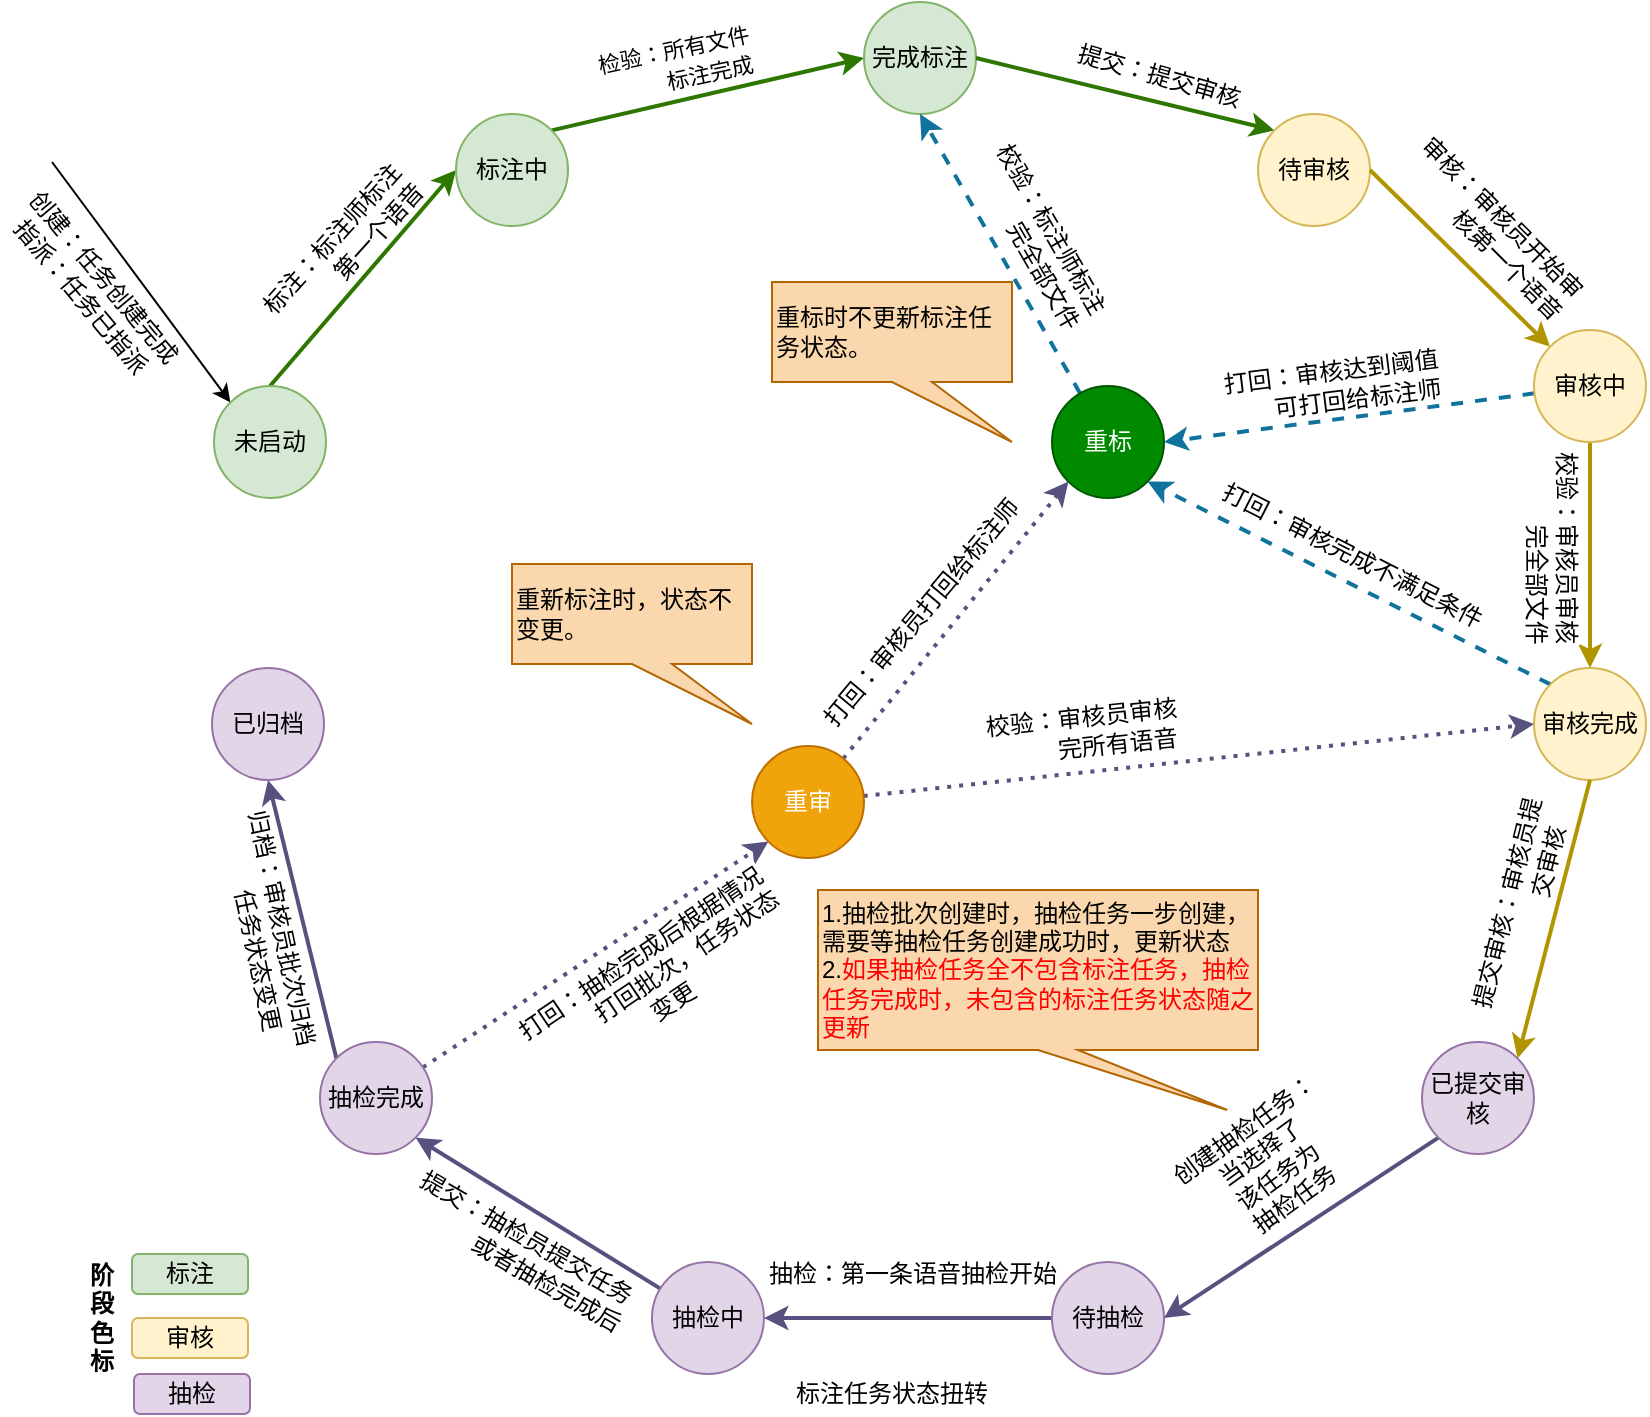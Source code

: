 <mxfile version="12.1.0" type="github" pages="1"><diagram id="7jFQWEKBJWH08LF9sNS9" name="第 1 页"><mxGraphModel dx="772" dy="532" grid="1" gridSize="10" guides="1" tooltips="1" connect="1" arrows="1" fold="1" page="1" pageScale="1" pageWidth="827" pageHeight="1169" math="0" shadow="0"><root><mxCell id="0"/><mxCell id="1" parent="0"/><mxCell id="PL_q6k4NAZZa_5ycfTa1-26" style="rounded=0;orthogonalLoop=1;jettySize=auto;html=1;entryX=0;entryY=0.5;entryDx=0;entryDy=0;fillColor=#60a917;strokeColor=#2D7600;exitX=0.5;exitY=0;exitDx=0;exitDy=0;strokeWidth=2;" parent="1" source="PL_q6k4NAZZa_5ycfTa1-1" target="PL_q6k4NAZZa_5ycfTa1-3" edge="1"><mxGeometry relative="1" as="geometry"/></mxCell><mxCell id="PL_q6k4NAZZa_5ycfTa1-32" value="标注：标注师标注&lt;br&gt;&amp;nbsp; &amp;nbsp; &amp;nbsp; &amp;nbsp; &amp;nbsp; &amp;nbsp;第一个语音" style="text;html=1;resizable=0;points=[];align=center;verticalAlign=middle;labelBackgroundColor=#ffffff;rotation=312;" parent="PL_q6k4NAZZa_5ycfTa1-26" vertex="1" connectable="0"><mxGeometry x="-0.019" y="2" relative="1" as="geometry"><mxPoint x="-9" y="-14" as="offset"/></mxGeometry></mxCell><mxCell id="PL_q6k4NAZZa_5ycfTa1-30" style="edgeStyle=none;rounded=0;orthogonalLoop=1;jettySize=auto;html=1;startArrow=classic;startFill=1;endArrow=none;endFill=0;exitX=0;exitY=0;exitDx=0;exitDy=0;" parent="1" source="PL_q6k4NAZZa_5ycfTa1-1" edge="1"><mxGeometry relative="1" as="geometry"><mxPoint x="30" y="144" as="targetPoint"/></mxGeometry></mxCell><mxCell id="HUFBvN-yXKdZDNxcfpUM-18" value="&lt;span style=&quot;text-align: left&quot;&gt;创建：任务创建完成&lt;/span&gt;&lt;br style=&quot;text-align: left&quot;&gt;&lt;span style=&quot;text-align: left&quot;&gt;指派：任务已指派&lt;/span&gt;" style="text;html=1;resizable=0;points=[];align=center;verticalAlign=middle;labelBackgroundColor=#ffffff;rotation=50;" parent="PL_q6k4NAZZa_5ycfTa1-30" vertex="1" connectable="0"><mxGeometry x="0.248" relative="1" as="geometry"><mxPoint x="-13.5" y="16.5" as="offset"/></mxGeometry></mxCell><mxCell id="PL_q6k4NAZZa_5ycfTa1-1" value="未启动" style="ellipse;whiteSpace=wrap;html=1;aspect=fixed;fillColor=#d5e8d4;strokeColor=#82b366;" parent="1" vertex="1"><mxGeometry x="111" y="256" width="56" height="56" as="geometry"/></mxCell><mxCell id="PL_q6k4NAZZa_5ycfTa1-27" value="" style="rounded=0;orthogonalLoop=1;jettySize=auto;html=1;entryX=0;entryY=0.5;entryDx=0;entryDy=0;fillColor=#60a917;strokeColor=#2D7600;exitX=1;exitY=0;exitDx=0;exitDy=0;strokeWidth=2;" parent="1" source="PL_q6k4NAZZa_5ycfTa1-3" target="PL_q6k4NAZZa_5ycfTa1-4" edge="1"><mxGeometry x="-0.167" y="42" relative="1" as="geometry"><mxPoint as="offset"/></mxGeometry></mxCell><mxCell id="PL_q6k4NAZZa_5ycfTa1-35" value="&lt;span style=&quot;font-size: 11px&quot;&gt;检验：所有文件&lt;/span&gt;&lt;br style=&quot;font-size: 11px&quot;&gt;&lt;span style=&quot;font-size: 11px&quot;&gt;&amp;nbsp; &amp;nbsp; &amp;nbsp; &amp;nbsp; &amp;nbsp; 标注完成&lt;/span&gt;" style="text;html=1;resizable=0;points=[];align=center;verticalAlign=middle;labelBackgroundColor=#ffffff;rotation=348;direction=south;" parent="PL_q6k4NAZZa_5ycfTa1-27" vertex="1" connectable="0"><mxGeometry x="-0.169" y="2" relative="1" as="geometry"><mxPoint x="-2.5" y="-16" as="offset"/></mxGeometry></mxCell><mxCell id="PL_q6k4NAZZa_5ycfTa1-3" value="标注中" style="ellipse;whiteSpace=wrap;html=1;aspect=fixed;fillColor=#d5e8d4;strokeColor=#82b366;" parent="1" vertex="1"><mxGeometry x="232" y="120" width="56" height="56" as="geometry"/></mxCell><mxCell id="PL_q6k4NAZZa_5ycfTa1-4" value="完成标注" style="ellipse;whiteSpace=wrap;html=1;aspect=fixed;fillColor=#d5e8d4;strokeColor=#82b366;" parent="1" vertex="1"><mxGeometry x="436" y="64" width="56" height="56" as="geometry"/></mxCell><mxCell id="ddIMEOaLe6l60YSl90KJ-6" style="edgeStyle=none;rounded=0;orthogonalLoop=1;jettySize=auto;html=1;entryX=0.5;entryY=1;entryDx=0;entryDy=0;startArrow=none;startFill=0;endArrow=classic;endFill=1;dashed=1;strokeWidth=2;fillColor=#b1ddf0;strokeColor=#10739e;" edge="1" parent="1" source="PL_q6k4NAZZa_5ycfTa1-5" target="PL_q6k4NAZZa_5ycfTa1-4"><mxGeometry relative="1" as="geometry"/></mxCell><mxCell id="ddIMEOaLe6l60YSl90KJ-14" value="&lt;span style=&quot;color: rgb(0 , 0 , 0)&quot;&gt;校验：标注师标注&lt;/span&gt;&lt;br style=&quot;color: rgb(0 , 0 , 0)&quot;&gt;&lt;span style=&quot;color: rgb(0 , 0 , 0)&quot;&gt;&amp;nbsp; &amp;nbsp; &amp;nbsp; &amp;nbsp; &amp;nbsp; &amp;nbsp;完全部文件&lt;/span&gt;" style="text;html=1;resizable=0;points=[];align=center;verticalAlign=middle;labelBackgroundColor=#ffffff;fontColor=#006633;rotation=60;" vertex="1" connectable="0" parent="ddIMEOaLe6l60YSl90KJ-6"><mxGeometry x="0.114" y="-2" relative="1" as="geometry"><mxPoint x="22" y="-0.5" as="offset"/></mxGeometry></mxCell><mxCell id="PL_q6k4NAZZa_5ycfTa1-5" value="重标" style="ellipse;whiteSpace=wrap;html=1;aspect=fixed;fillColor=#008a00;strokeColor=#005700;fontColor=#ffffff;" parent="1" vertex="1"><mxGeometry x="530" y="256" width="56" height="56" as="geometry"/></mxCell><mxCell id="ddIMEOaLe6l60YSl90KJ-3" style="edgeStyle=none;rounded=0;orthogonalLoop=1;jettySize=auto;html=1;exitX=0;exitY=0;exitDx=0;exitDy=0;entryX=1;entryY=1;entryDx=0;entryDy=0;startArrow=none;startFill=0;endArrow=classic;endFill=1;strokeWidth=2;fillColor=#b1ddf0;strokeColor=#10739e;dashed=1;" edge="1" parent="1" source="PL_q6k4NAZZa_5ycfTa1-6" target="PL_q6k4NAZZa_5ycfTa1-5"><mxGeometry relative="1" as="geometry"/></mxCell><mxCell id="ddIMEOaLe6l60YSl90KJ-12" value="打回：审核完成不满足条件" style="text;html=1;resizable=0;points=[];align=center;verticalAlign=middle;labelBackgroundColor=#ffffff;rotation=27;" vertex="1" connectable="0" parent="ddIMEOaLe6l60YSl90KJ-3"><mxGeometry x="0.41" relative="1" as="geometry"><mxPoint x="43" y="6.5" as="offset"/></mxGeometry></mxCell><mxCell id="PL_q6k4NAZZa_5ycfTa1-6" value="审核完成" style="ellipse;whiteSpace=wrap;html=1;aspect=fixed;fillColor=#fff2cc;strokeColor=#d6b656;" parent="1" vertex="1"><mxGeometry x="771" y="397" width="56" height="56" as="geometry"/></mxCell><mxCell id="PL_q6k4NAZZa_5ycfTa1-25" style="rounded=0;orthogonalLoop=1;jettySize=auto;html=1;entryX=1;entryY=0.5;entryDx=0;entryDy=0;elbow=vertical;fillColor=#60a917;strokeColor=#2D7600;exitX=0;exitY=0;exitDx=0;exitDy=0;startArrow=classic;startFill=1;endArrow=none;endFill=0;strokeWidth=2;" parent="1" source="PL_q6k4NAZZa_5ycfTa1-7" target="PL_q6k4NAZZa_5ycfTa1-4" edge="1"><mxGeometry relative="1" as="geometry"/></mxCell><mxCell id="PL_q6k4NAZZa_5ycfTa1-38" value="提交：提交审核" style="text;html=1;resizable=0;points=[];align=center;verticalAlign=middle;labelBackgroundColor=#ffffff;rotation=16;" parent="PL_q6k4NAZZa_5ycfTa1-25" vertex="1" connectable="0"><mxGeometry x="-0.162" relative="1" as="geometry"><mxPoint x="4" y="-12" as="offset"/></mxGeometry></mxCell><mxCell id="PL_q6k4NAZZa_5ycfTa1-7" value="待审核" style="ellipse;whiteSpace=wrap;html=1;aspect=fixed;fillColor=#fff2cc;strokeColor=#d6b656;" parent="1" vertex="1"><mxGeometry x="633" y="120" width="56" height="56" as="geometry"/></mxCell><mxCell id="PL_q6k4NAZZa_5ycfTa1-15" style="rounded=0;orthogonalLoop=1;jettySize=auto;html=1;entryX=1;entryY=0.5;entryDx=0;entryDy=0;fillColor=#e3c800;strokeColor=#B09500;startArrow=classic;startFill=1;endArrow=none;endFill=0;strokeWidth=2;" parent="1" source="PL_q6k4NAZZa_5ycfTa1-13" target="PL_q6k4NAZZa_5ycfTa1-7" edge="1"><mxGeometry relative="1" as="geometry"/></mxCell><mxCell id="HUFBvN-yXKdZDNxcfpUM-19" value="审核：审核员开始审&lt;br&gt;&amp;nbsp; &amp;nbsp; &amp;nbsp; &amp;nbsp; &amp;nbsp; &amp;nbsp;核第一个语音" style="text;html=1;resizable=0;points=[];align=center;verticalAlign=middle;labelBackgroundColor=#ffffff;rotation=45;" parent="PL_q6k4NAZZa_5ycfTa1-15" vertex="1" connectable="0"><mxGeometry x="0.247" y="-1" relative="1" as="geometry"><mxPoint x="26.5" y="-4.5" as="offset"/></mxGeometry></mxCell><mxCell id="PL_q6k4NAZZa_5ycfTa1-17" style="rounded=0;orthogonalLoop=1;jettySize=auto;html=1;fillColor=#e3c800;strokeColor=#B09500;entryX=1;entryY=0;entryDx=0;entryDy=0;exitX=0.5;exitY=1;exitDx=0;exitDy=0;strokeWidth=2;" parent="1" source="PL_q6k4NAZZa_5ycfTa1-6" target="HUFBvN-yXKdZDNxcfpUM-1" edge="1"><mxGeometry relative="1" as="geometry"><mxPoint x="564.718" y="689.165" as="targetPoint"/></mxGeometry></mxCell><mxCell id="PL_q6k4NAZZa_5ycfTa1-40" value="提交审核：审核员提&lt;br&gt;&amp;nbsp; &amp;nbsp; &amp;nbsp; &amp;nbsp; &amp;nbsp; &amp;nbsp; &amp;nbsp; &amp;nbsp;交审核" style="text;html=1;resizable=0;points=[];align=center;verticalAlign=middle;labelBackgroundColor=#ffffff;rotation=284;" parent="PL_q6k4NAZZa_5ycfTa1-17" vertex="1" connectable="0"><mxGeometry x="0.177" relative="1" as="geometry"><mxPoint x="-13.5" y="-17.5" as="offset"/></mxGeometry></mxCell><mxCell id="ddIMEOaLe6l60YSl90KJ-2" style="rounded=0;orthogonalLoop=1;jettySize=auto;html=1;entryX=0.5;entryY=0;entryDx=0;entryDy=0;startArrow=none;startFill=0;endArrow=classic;endFill=1;strokeWidth=2;fillColor=#e3c800;strokeColor=#B09500;" edge="1" parent="1" source="PL_q6k4NAZZa_5ycfTa1-13" target="PL_q6k4NAZZa_5ycfTa1-6"><mxGeometry relative="1" as="geometry"/></mxCell><mxCell id="ddIMEOaLe6l60YSl90KJ-11" value="校验：审核员审核&lt;br&gt;&amp;nbsp; &amp;nbsp; &amp;nbsp; &amp;nbsp; &amp;nbsp; &amp;nbsp;完全部文件" style="text;html=1;resizable=0;points=[];align=center;verticalAlign=middle;labelBackgroundColor=#ffffff;rotation=90;" vertex="1" connectable="0" parent="ddIMEOaLe6l60YSl90KJ-2"><mxGeometry x="-0.611" y="-1" relative="1" as="geometry"><mxPoint x="-18" y="30" as="offset"/></mxGeometry></mxCell><mxCell id="ddIMEOaLe6l60YSl90KJ-9" style="edgeStyle=none;rounded=0;orthogonalLoop=1;jettySize=auto;html=1;startArrow=none;startFill=0;endArrow=classic;endFill=1;entryX=1;entryY=0.5;entryDx=0;entryDy=0;strokeWidth=2;fillColor=#b1ddf0;strokeColor=#10739e;dashed=1;" edge="1" parent="1" source="PL_q6k4NAZZa_5ycfTa1-13" target="PL_q6k4NAZZa_5ycfTa1-5"><mxGeometry relative="1" as="geometry"><mxPoint x="590" y="280" as="targetPoint"/></mxGeometry></mxCell><mxCell id="ddIMEOaLe6l60YSl90KJ-10" value="打回：审核达到阈值&lt;br&gt;&amp;nbsp; &amp;nbsp; &amp;nbsp; &amp;nbsp;可打回给标注师" style="text;html=1;resizable=0;points=[];align=center;verticalAlign=middle;labelBackgroundColor=#ffffff;rotation=353;" vertex="1" connectable="0" parent="ddIMEOaLe6l60YSl90KJ-9"><mxGeometry x="0.317" y="-2" relative="1" as="geometry"><mxPoint x="21" y="-17.5" as="offset"/></mxGeometry></mxCell><mxCell id="PL_q6k4NAZZa_5ycfTa1-13" value="审核中" style="ellipse;whiteSpace=wrap;html=1;aspect=fixed;fillColor=#fff2cc;strokeColor=#d6b656;" parent="1" vertex="1"><mxGeometry x="771" y="228" width="56" height="56" as="geometry"/></mxCell><mxCell id="PL_q6k4NAZZa_5ycfTa1-21" style="rounded=0;orthogonalLoop=1;jettySize=auto;html=1;entryX=0.5;entryY=1;entryDx=0;entryDy=0;fillColor=#d0cee2;strokeColor=#56517e;exitX=0;exitY=0;exitDx=0;exitDy=0;strokeWidth=2;" parent="1" source="PL_q6k4NAZZa_5ycfTa1-18" target="PL_q6k4NAZZa_5ycfTa1-20" edge="1"><mxGeometry relative="1" as="geometry"/></mxCell><mxCell id="PL_q6k4NAZZa_5ycfTa1-50" value="归档：审核员批次归档&lt;br&gt;&amp;nbsp; &amp;nbsp; &amp;nbsp; &amp;nbsp; 任务状态变更" style="text;html=1;resizable=0;points=[];align=center;verticalAlign=middle;labelBackgroundColor=#ffffff;rotation=78;" parent="PL_q6k4NAZZa_5ycfTa1-21" vertex="1" connectable="0"><mxGeometry x="0.217" y="-1" relative="1" as="geometry"><mxPoint x="-14.5" y="20" as="offset"/></mxGeometry></mxCell><mxCell id="PL_q6k4NAZZa_5ycfTa1-23" style="rounded=0;orthogonalLoop=1;jettySize=auto;html=1;entryX=0;entryY=1;entryDx=0;entryDy=0;fillColor=#d0cee2;strokeColor=#56517e;strokeWidth=2;dashed=1;dashPattern=1 2;" parent="1" source="PL_q6k4NAZZa_5ycfTa1-18" target="PL_q6k4NAZZa_5ycfTa1-22" edge="1"><mxGeometry relative="1" as="geometry"/></mxCell><mxCell id="PL_q6k4NAZZa_5ycfTa1-49" value="打回：抽检完成后根据情况&lt;br&gt;&amp;nbsp; &amp;nbsp; &amp;nbsp; &amp;nbsp; &amp;nbsp; &amp;nbsp;打回批次，任务状态&lt;br&gt;变更" style="text;html=1;resizable=0;points=[];align=center;verticalAlign=middle;labelBackgroundColor=#ffffff;rotation=326;" parent="PL_q6k4NAZZa_5ycfTa1-23" vertex="1" connectable="0"><mxGeometry x="-0.484" y="1" relative="1" as="geometry"><mxPoint x="72" y="-15" as="offset"/></mxGeometry></mxCell><mxCell id="PL_q6k4NAZZa_5ycfTa1-18" value="抽检完成" style="ellipse;whiteSpace=wrap;html=1;aspect=fixed;fillColor=#e1d5e7;strokeColor=#9673a6;" parent="1" vertex="1"><mxGeometry x="164" y="584" width="56" height="56" as="geometry"/></mxCell><mxCell id="PL_q6k4NAZZa_5ycfTa1-20" value="已归档" style="ellipse;whiteSpace=wrap;html=1;aspect=fixed;fillColor=#e1d5e7;strokeColor=#9673a6;" parent="1" vertex="1"><mxGeometry x="110" y="397" width="56" height="56" as="geometry"/></mxCell><mxCell id="PL_q6k4NAZZa_5ycfTa1-24" style="rounded=0;orthogonalLoop=1;jettySize=auto;html=1;entryX=0;entryY=0.5;entryDx=0;entryDy=0;fillColor=#d0cee2;strokeColor=#56517e;strokeWidth=2;dashed=1;dashPattern=1 2;" parent="1" source="PL_q6k4NAZZa_5ycfTa1-22" target="PL_q6k4NAZZa_5ycfTa1-6" edge="1"><mxGeometry relative="1" as="geometry"/></mxCell><mxCell id="PL_q6k4NAZZa_5ycfTa1-51" value="校验：审核员审核&lt;br&gt;&amp;nbsp; &amp;nbsp; &amp;nbsp; &amp;nbsp; &amp;nbsp; 完所有语音" style="text;html=1;resizable=0;points=[];align=center;verticalAlign=middle;labelBackgroundColor=#ffffff;rotation=354;" parent="PL_q6k4NAZZa_5ycfTa1-24" vertex="1" connectable="0"><mxGeometry x="-0.411" y="2" relative="1" as="geometry"><mxPoint x="10.5" y="-19.5" as="offset"/></mxGeometry></mxCell><mxCell id="ddIMEOaLe6l60YSl90KJ-7" style="edgeStyle=none;rounded=0;orthogonalLoop=1;jettySize=auto;html=1;entryX=0;entryY=1;entryDx=0;entryDy=0;startArrow=none;startFill=0;endArrow=classic;endFill=1;strokeWidth=2;fillColor=#d0cee2;strokeColor=#56517e;dashed=1;dashPattern=1 2;" edge="1" parent="1" source="PL_q6k4NAZZa_5ycfTa1-22" target="PL_q6k4NAZZa_5ycfTa1-5"><mxGeometry relative="1" as="geometry"/></mxCell><mxCell id="ddIMEOaLe6l60YSl90KJ-13" value="打回：审核员打回给标注师" style="text;html=1;resizable=0;points=[];align=center;verticalAlign=middle;labelBackgroundColor=#ffffff;rotation=310;" vertex="1" connectable="0" parent="ddIMEOaLe6l60YSl90KJ-7"><mxGeometry x="-0.283" y="3" relative="1" as="geometry"><mxPoint x="0.5" y="-20.5" as="offset"/></mxGeometry></mxCell><mxCell id="PL_q6k4NAZZa_5ycfTa1-22" value="重审" style="ellipse;whiteSpace=wrap;html=1;aspect=fixed;fillColor=#f0a30a;strokeColor=#BD7000;fontColor=#ffffff;" parent="1" vertex="1"><mxGeometry x="380" y="436" width="56" height="56" as="geometry"/></mxCell><mxCell id="PL_q6k4NAZZa_5ycfTa1-29" value="标注任务状态扭转" style="text;html=1;strokeColor=none;fillColor=none;align=center;verticalAlign=middle;whiteSpace=wrap;rounded=0;" parent="1" vertex="1"><mxGeometry x="400" y="750" width="100" height="20" as="geometry"/></mxCell><mxCell id="PL_q6k4NAZZa_5ycfTa1-45" style="edgeStyle=none;rounded=0;orthogonalLoop=1;jettySize=auto;html=1;entryX=1;entryY=0.5;entryDx=0;entryDy=0;startArrow=none;startFill=0;endArrow=classic;endFill=1;fillColor=#d0cee2;strokeColor=#56517e;strokeWidth=2;" parent="1" source="PL_q6k4NAZZa_5ycfTa1-42" target="PL_q6k4NAZZa_5ycfTa1-43" edge="1"><mxGeometry relative="1" as="geometry"/></mxCell><mxCell id="PL_q6k4NAZZa_5ycfTa1-47" value="抽检：第一条语音抽检开始" style="text;html=1;resizable=0;points=[];align=center;verticalAlign=middle;labelBackgroundColor=#ffffff;" parent="PL_q6k4NAZZa_5ycfTa1-45" vertex="1" connectable="0"><mxGeometry x="0.4" y="-1" relative="1" as="geometry"><mxPoint x="31" y="-21" as="offset"/></mxGeometry></mxCell><mxCell id="PL_q6k4NAZZa_5ycfTa1-42" value="待抽检" style="ellipse;whiteSpace=wrap;html=1;aspect=fixed;fillColor=#e1d5e7;strokeColor=#9673a6;" parent="1" vertex="1"><mxGeometry x="530" y="694" width="56" height="56" as="geometry"/></mxCell><mxCell id="PL_q6k4NAZZa_5ycfTa1-46" style="edgeStyle=none;rounded=0;orthogonalLoop=1;jettySize=auto;html=1;entryX=1;entryY=1;entryDx=0;entryDy=0;startArrow=none;startFill=0;endArrow=classic;endFill=1;fillColor=#d0cee2;strokeColor=#56517e;strokeWidth=2;" parent="1" source="PL_q6k4NAZZa_5ycfTa1-43" target="PL_q6k4NAZZa_5ycfTa1-18" edge="1"><mxGeometry relative="1" as="geometry"/></mxCell><mxCell id="PL_q6k4NAZZa_5ycfTa1-48" value="提交：抽检员提交任务&lt;br&gt;&amp;nbsp; &amp;nbsp; &amp;nbsp; &amp;nbsp; &amp;nbsp; &amp;nbsp; &amp;nbsp;或者抽检完成后&amp;nbsp;" style="text;html=1;resizable=0;points=[];align=center;verticalAlign=middle;labelBackgroundColor=#ffffff;rotation=30;" parent="PL_q6k4NAZZa_5ycfTa1-46" vertex="1" connectable="0"><mxGeometry x="0.28" relative="1" as="geometry"><mxPoint x="7.5" y="29" as="offset"/></mxGeometry></mxCell><mxCell id="PL_q6k4NAZZa_5ycfTa1-43" value="抽检中" style="ellipse;whiteSpace=wrap;html=1;aspect=fixed;fillColor=#e1d5e7;strokeColor=#9673a6;" parent="1" vertex="1"><mxGeometry x="330" y="694" width="56" height="56" as="geometry"/></mxCell><mxCell id="PL_q6k4NAZZa_5ycfTa1-53" style="edgeStyle=none;rounded=0;orthogonalLoop=1;jettySize=auto;html=1;exitX=1;exitY=0.5;exitDx=0;exitDy=0;startArrow=none;startFill=0;endArrow=classic;endFill=1;" parent="1" edge="1"><mxGeometry relative="1" as="geometry"><mxPoint x="128" y="694" as="sourcePoint"/><mxPoint x="128" y="694" as="targetPoint"/></mxGeometry></mxCell><mxCell id="PL_q6k4NAZZa_5ycfTa1-54" value="标注" style="rounded=1;whiteSpace=wrap;html=1;align=center;fillColor=#d5e8d4;strokeColor=#82b366;" parent="1" vertex="1"><mxGeometry x="70" y="690" width="58" height="20" as="geometry"/></mxCell><mxCell id="PL_q6k4NAZZa_5ycfTa1-55" value="审核" style="rounded=1;whiteSpace=wrap;html=1;align=center;fillColor=#fff2cc;strokeColor=#d6b656;" parent="1" vertex="1"><mxGeometry x="70" y="722" width="58" height="20" as="geometry"/></mxCell><mxCell id="PL_q6k4NAZZa_5ycfTa1-56" value="抽检" style="rounded=1;whiteSpace=wrap;html=1;align=center;fillColor=#e1d5e7;strokeColor=#9673a6;" parent="1" vertex="1"><mxGeometry x="71" y="750" width="58" height="20" as="geometry"/></mxCell><mxCell id="PL_q6k4NAZZa_5ycfTa1-57" value="&lt;b&gt;&lt;span&gt;阶段色标&lt;/span&gt;&lt;/b&gt;" style="text;html=1;strokeColor=none;fillColor=none;align=center;verticalAlign=middle;whiteSpace=wrap;rounded=0;horizontal=0;rotation=90;fontStyle=0" parent="1" vertex="1"><mxGeometry x="30" y="712" width="50" height="20" as="geometry"/></mxCell><mxCell id="HUFBvN-yXKdZDNxcfpUM-2" style="rounded=0;orthogonalLoop=1;jettySize=auto;html=1;entryX=1;entryY=0.5;entryDx=0;entryDy=0;exitX=0;exitY=1;exitDx=0;exitDy=0;strokeWidth=2;fillColor=#d0cee2;strokeColor=#56517e;" parent="1" source="HUFBvN-yXKdZDNxcfpUM-1" target="PL_q6k4NAZZa_5ycfTa1-42" edge="1"><mxGeometry relative="1" as="geometry"/></mxCell><mxCell id="HUFBvN-yXKdZDNxcfpUM-3" value="创建抽检任务：&lt;br&gt;当选择了&lt;br&gt;该任务为&lt;br&gt;抽检任务" style="text;html=1;resizable=0;points=[];align=center;verticalAlign=middle;labelBackgroundColor=#ffffff;rotation=324;" parent="HUFBvN-yXKdZDNxcfpUM-2" vertex="1" connectable="0"><mxGeometry x="0.189" y="-3" relative="1" as="geometry"><mxPoint x="-2" y="-38" as="offset"/></mxGeometry></mxCell><mxCell id="HUFBvN-yXKdZDNxcfpUM-1" value="已提交审核" style="ellipse;whiteSpace=wrap;html=1;aspect=fixed;fillColor=#e1d5e7;strokeColor=#9673a6;" parent="1" vertex="1"><mxGeometry x="715" y="584" width="56" height="56" as="geometry"/></mxCell><mxCell id="HUFBvN-yXKdZDNxcfpUM-4" value="1.抽检批次创建时，抽检任务一步创建，需要等抽检任务创建成功时，更新状态&lt;br&gt;2.&lt;font color=&quot;#ff0000&quot;&gt;如果抽检任务全不包含标注任务，抽检任务完成时，未包含的标注任务状态随之更新&lt;/font&gt;" style="shape=callout;whiteSpace=wrap;html=1;perimeter=calloutPerimeter;position2=0.93;align=left;fillColor=#fad7ac;strokeColor=#b46504;" parent="1" vertex="1"><mxGeometry x="413" y="508" width="220" height="110" as="geometry"/></mxCell><mxCell id="HUFBvN-yXKdZDNxcfpUM-5" value="重新标注时，状态不变更。" style="shape=callout;whiteSpace=wrap;html=1;perimeter=calloutPerimeter;align=left;position2=1;fillColor=#fad7ac;strokeColor=#b46504;" parent="1" vertex="1"><mxGeometry x="260" y="345" width="120" height="80" as="geometry"/></mxCell><mxCell id="HUFBvN-yXKdZDNxcfpUM-6" value="重标时不更新标注任务状态。" style="shape=callout;whiteSpace=wrap;html=1;perimeter=calloutPerimeter;align=left;position2=1;fillColor=#fad7ac;strokeColor=#b46504;" parent="1" vertex="1"><mxGeometry x="390" y="204" width="120" height="80" as="geometry"/></mxCell><mxCell id="ddIMEOaLe6l60YSl90KJ-5" style="edgeStyle=none;rounded=0;orthogonalLoop=1;jettySize=auto;html=1;entryX=1;entryY=0;entryDx=0;entryDy=0;startArrow=none;startFill=0;endArrow=classic;endFill=1;" edge="1" parent="1" source="PL_q6k4NAZZa_5ycfTa1-1" target="PL_q6k4NAZZa_5ycfTa1-1"><mxGeometry relative="1" as="geometry"/></mxCell></root></mxGraphModel></diagram></mxfile>